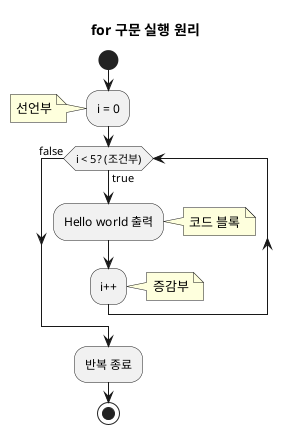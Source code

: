 @startuml

title for 구문 실행 원리


start

:i = 0;
note left: 선언부

while (i < 5? (조건부))  is (true)
  :Hello world 출력;
  note right: 코드 블록
  :i++;
  note right: 증감부
endwhile (false)

:반복 종료;

stop

@enduml
